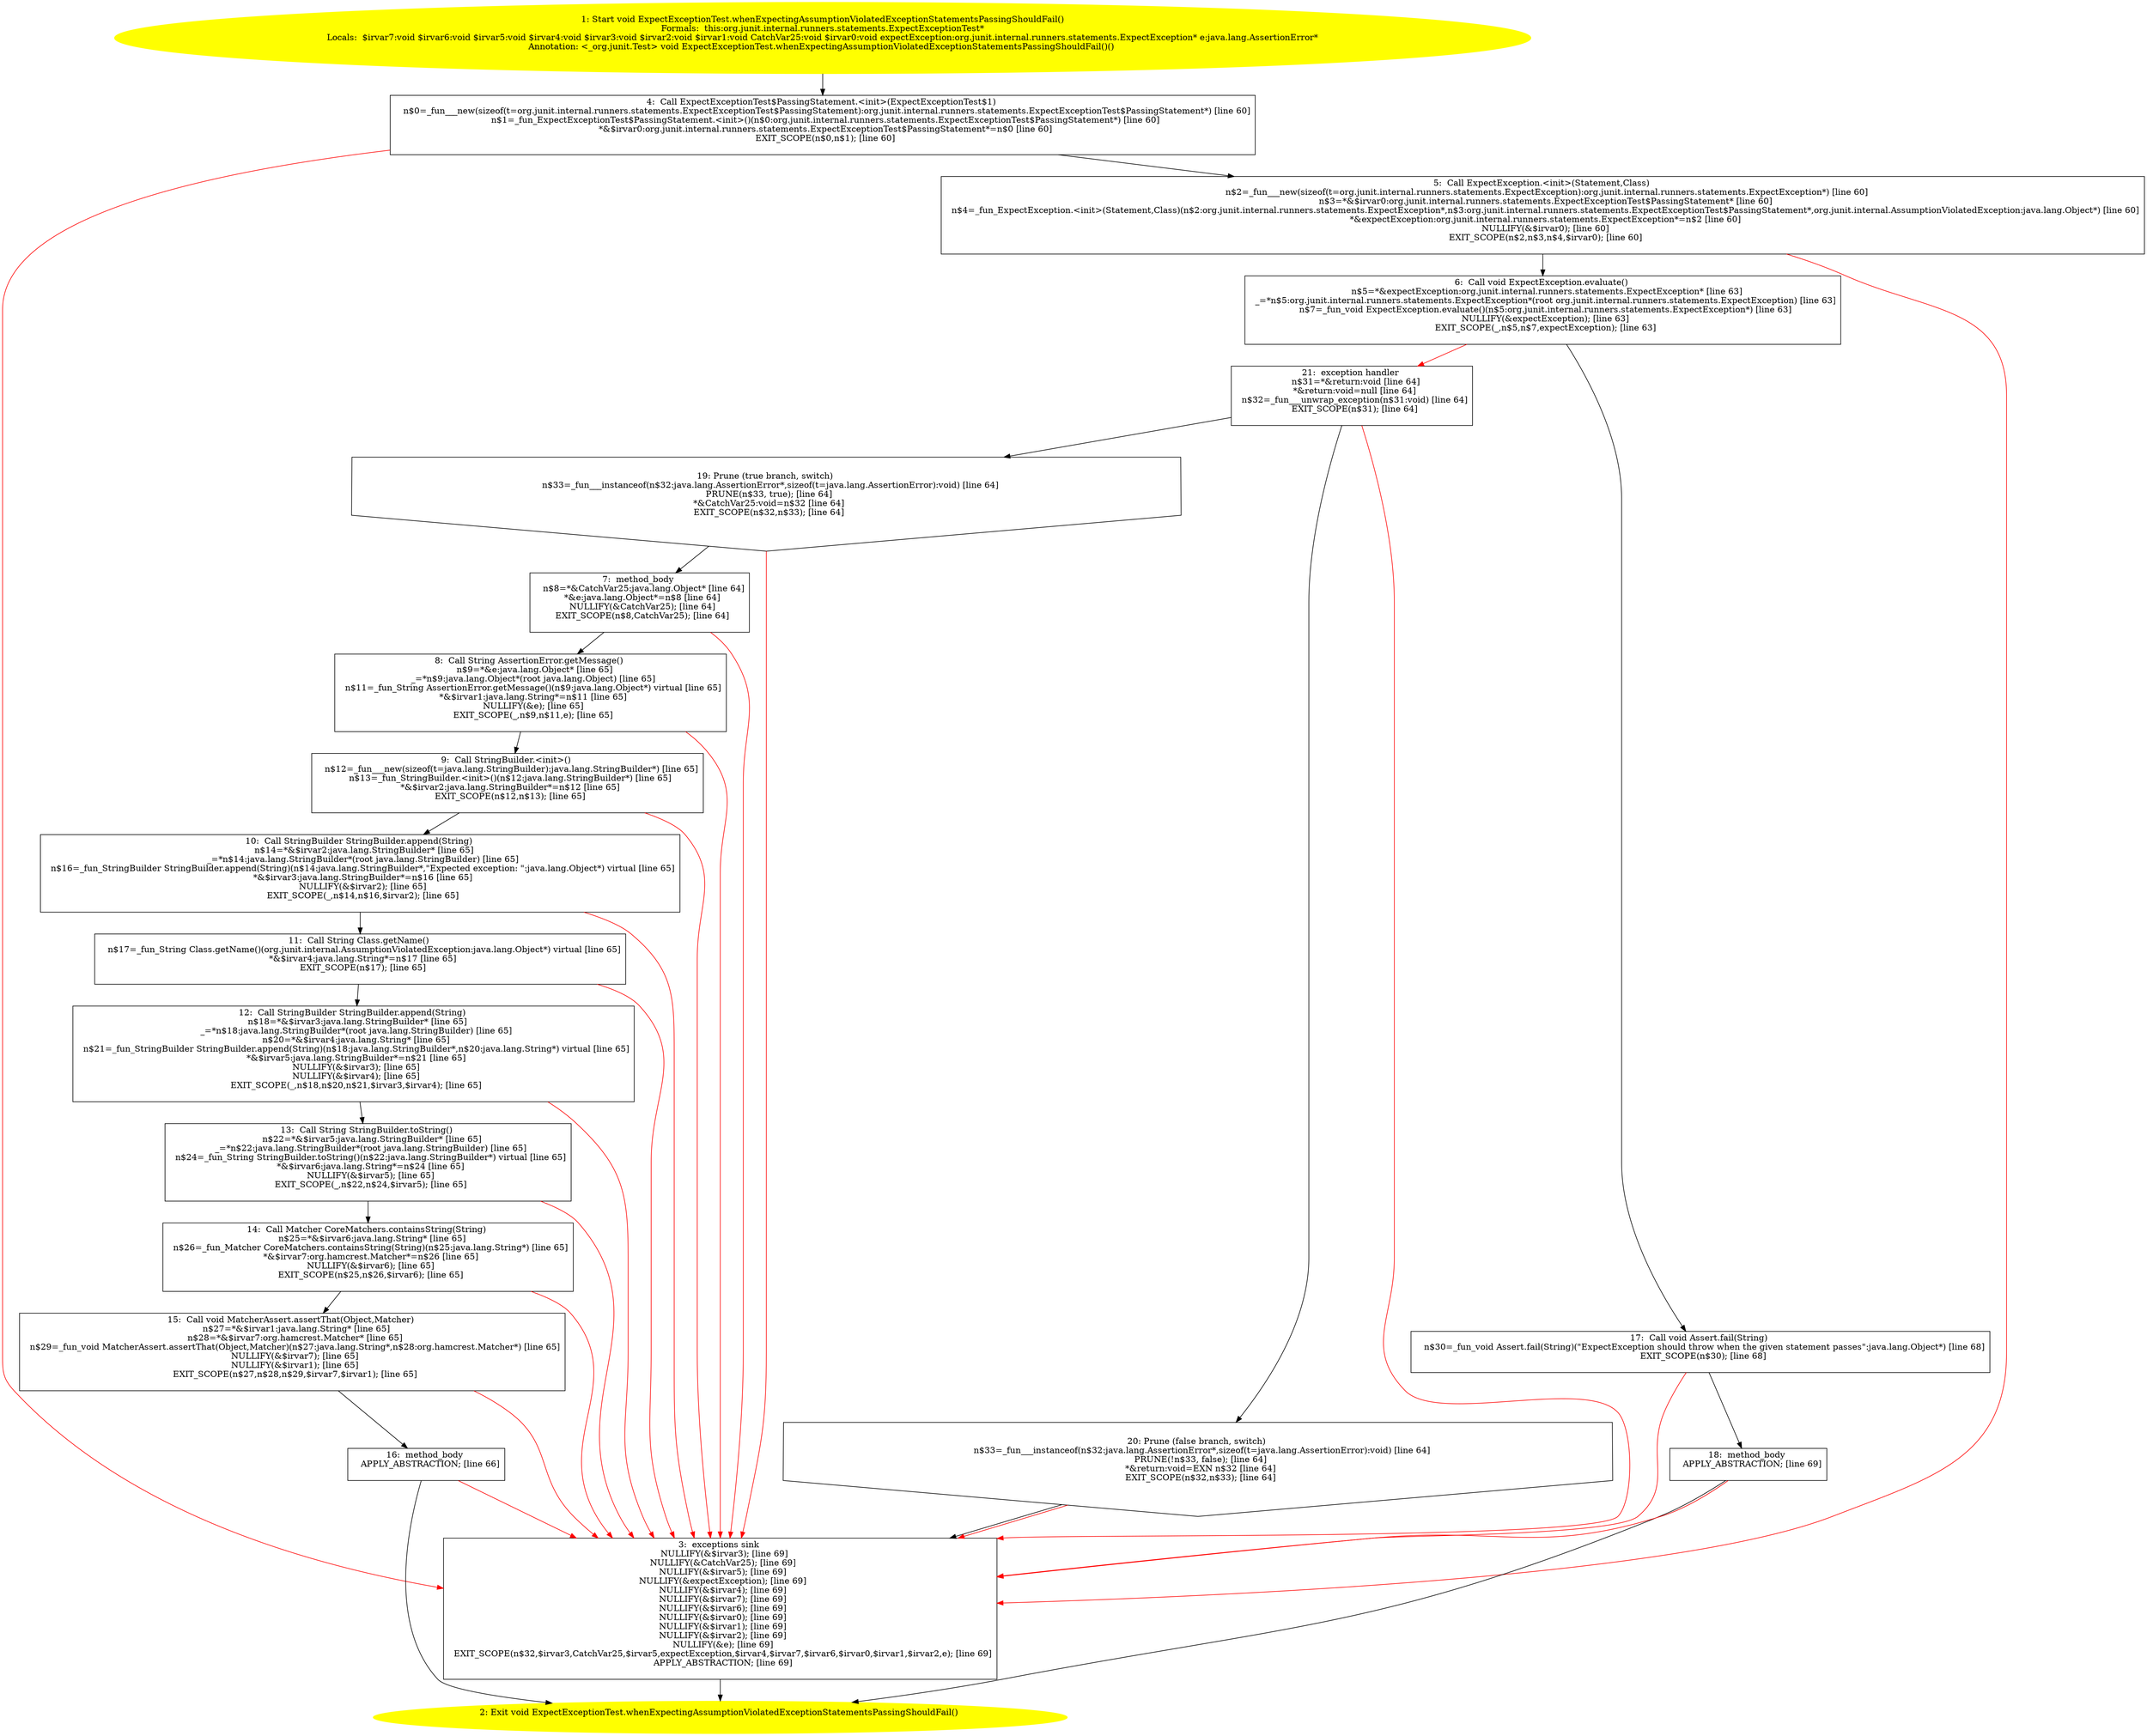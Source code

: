 /* @generated */
digraph cfg {
"org.junit.internal.runners.statements.ExpectExceptionTest.whenExpectingAssumptionViolatedExceptionSt.d96e0e1b88faf7833a21d3c66a649a78_1" [label="1: Start void ExpectExceptionTest.whenExpectingAssumptionViolatedExceptionStatementsPassingShouldFail()\nFormals:  this:org.junit.internal.runners.statements.ExpectExceptionTest*\nLocals:  $irvar7:void $irvar6:void $irvar5:void $irvar4:void $irvar3:void $irvar2:void $irvar1:void CatchVar25:void $irvar0:void expectException:org.junit.internal.runners.statements.ExpectException* e:java.lang.AssertionError*\nAnnotation: <_org.junit.Test> void ExpectExceptionTest.whenExpectingAssumptionViolatedExceptionStatementsPassingShouldFail()() \n  " color=yellow style=filled]
	

	 "org.junit.internal.runners.statements.ExpectExceptionTest.whenExpectingAssumptionViolatedExceptionSt.d96e0e1b88faf7833a21d3c66a649a78_1" -> "org.junit.internal.runners.statements.ExpectExceptionTest.whenExpectingAssumptionViolatedExceptionSt.d96e0e1b88faf7833a21d3c66a649a78_4" ;
"org.junit.internal.runners.statements.ExpectExceptionTest.whenExpectingAssumptionViolatedExceptionSt.d96e0e1b88faf7833a21d3c66a649a78_2" [label="2: Exit void ExpectExceptionTest.whenExpectingAssumptionViolatedExceptionStatementsPassingShouldFail() \n  " color=yellow style=filled]
	

"org.junit.internal.runners.statements.ExpectExceptionTest.whenExpectingAssumptionViolatedExceptionSt.d96e0e1b88faf7833a21d3c66a649a78_3" [label="3:  exceptions sink \n   NULLIFY(&$irvar3); [line 69]\n  NULLIFY(&CatchVar25); [line 69]\n  NULLIFY(&$irvar5); [line 69]\n  NULLIFY(&expectException); [line 69]\n  NULLIFY(&$irvar4); [line 69]\n  NULLIFY(&$irvar7); [line 69]\n  NULLIFY(&$irvar6); [line 69]\n  NULLIFY(&$irvar0); [line 69]\n  NULLIFY(&$irvar1); [line 69]\n  NULLIFY(&$irvar2); [line 69]\n  NULLIFY(&e); [line 69]\n  EXIT_SCOPE(n$32,$irvar3,CatchVar25,$irvar5,expectException,$irvar4,$irvar7,$irvar6,$irvar0,$irvar1,$irvar2,e); [line 69]\n  APPLY_ABSTRACTION; [line 69]\n " shape="box"]
	

	 "org.junit.internal.runners.statements.ExpectExceptionTest.whenExpectingAssumptionViolatedExceptionSt.d96e0e1b88faf7833a21d3c66a649a78_3" -> "org.junit.internal.runners.statements.ExpectExceptionTest.whenExpectingAssumptionViolatedExceptionSt.d96e0e1b88faf7833a21d3c66a649a78_2" ;
"org.junit.internal.runners.statements.ExpectExceptionTest.whenExpectingAssumptionViolatedExceptionSt.d96e0e1b88faf7833a21d3c66a649a78_4" [label="4:  Call ExpectExceptionTest$PassingStatement.<init>(ExpectExceptionTest$1) \n   n$0=_fun___new(sizeof(t=org.junit.internal.runners.statements.ExpectExceptionTest$PassingStatement):org.junit.internal.runners.statements.ExpectExceptionTest$PassingStatement*) [line 60]\n  n$1=_fun_ExpectExceptionTest$PassingStatement.<init>()(n$0:org.junit.internal.runners.statements.ExpectExceptionTest$PassingStatement*) [line 60]\n  *&$irvar0:org.junit.internal.runners.statements.ExpectExceptionTest$PassingStatement*=n$0 [line 60]\n  EXIT_SCOPE(n$0,n$1); [line 60]\n " shape="box"]
	

	 "org.junit.internal.runners.statements.ExpectExceptionTest.whenExpectingAssumptionViolatedExceptionSt.d96e0e1b88faf7833a21d3c66a649a78_4" -> "org.junit.internal.runners.statements.ExpectExceptionTest.whenExpectingAssumptionViolatedExceptionSt.d96e0e1b88faf7833a21d3c66a649a78_5" ;
	 "org.junit.internal.runners.statements.ExpectExceptionTest.whenExpectingAssumptionViolatedExceptionSt.d96e0e1b88faf7833a21d3c66a649a78_4" -> "org.junit.internal.runners.statements.ExpectExceptionTest.whenExpectingAssumptionViolatedExceptionSt.d96e0e1b88faf7833a21d3c66a649a78_3" [color="red" ];
"org.junit.internal.runners.statements.ExpectExceptionTest.whenExpectingAssumptionViolatedExceptionSt.d96e0e1b88faf7833a21d3c66a649a78_5" [label="5:  Call ExpectException.<init>(Statement,Class) \n   n$2=_fun___new(sizeof(t=org.junit.internal.runners.statements.ExpectException):org.junit.internal.runners.statements.ExpectException*) [line 60]\n  n$3=*&$irvar0:org.junit.internal.runners.statements.ExpectExceptionTest$PassingStatement* [line 60]\n  n$4=_fun_ExpectException.<init>(Statement,Class)(n$2:org.junit.internal.runners.statements.ExpectException*,n$3:org.junit.internal.runners.statements.ExpectExceptionTest$PassingStatement*,org.junit.internal.AssumptionViolatedException:java.lang.Object*) [line 60]\n  *&expectException:org.junit.internal.runners.statements.ExpectException*=n$2 [line 60]\n  NULLIFY(&$irvar0); [line 60]\n  EXIT_SCOPE(n$2,n$3,n$4,$irvar0); [line 60]\n " shape="box"]
	

	 "org.junit.internal.runners.statements.ExpectExceptionTest.whenExpectingAssumptionViolatedExceptionSt.d96e0e1b88faf7833a21d3c66a649a78_5" -> "org.junit.internal.runners.statements.ExpectExceptionTest.whenExpectingAssumptionViolatedExceptionSt.d96e0e1b88faf7833a21d3c66a649a78_6" ;
	 "org.junit.internal.runners.statements.ExpectExceptionTest.whenExpectingAssumptionViolatedExceptionSt.d96e0e1b88faf7833a21d3c66a649a78_5" -> "org.junit.internal.runners.statements.ExpectExceptionTest.whenExpectingAssumptionViolatedExceptionSt.d96e0e1b88faf7833a21d3c66a649a78_3" [color="red" ];
"org.junit.internal.runners.statements.ExpectExceptionTest.whenExpectingAssumptionViolatedExceptionSt.d96e0e1b88faf7833a21d3c66a649a78_6" [label="6:  Call void ExpectException.evaluate() \n   n$5=*&expectException:org.junit.internal.runners.statements.ExpectException* [line 63]\n  _=*n$5:org.junit.internal.runners.statements.ExpectException*(root org.junit.internal.runners.statements.ExpectException) [line 63]\n  n$7=_fun_void ExpectException.evaluate()(n$5:org.junit.internal.runners.statements.ExpectException*) [line 63]\n  NULLIFY(&expectException); [line 63]\n  EXIT_SCOPE(_,n$5,n$7,expectException); [line 63]\n " shape="box"]
	

	 "org.junit.internal.runners.statements.ExpectExceptionTest.whenExpectingAssumptionViolatedExceptionSt.d96e0e1b88faf7833a21d3c66a649a78_6" -> "org.junit.internal.runners.statements.ExpectExceptionTest.whenExpectingAssumptionViolatedExceptionSt.d96e0e1b88faf7833a21d3c66a649a78_17" ;
	 "org.junit.internal.runners.statements.ExpectExceptionTest.whenExpectingAssumptionViolatedExceptionSt.d96e0e1b88faf7833a21d3c66a649a78_6" -> "org.junit.internal.runners.statements.ExpectExceptionTest.whenExpectingAssumptionViolatedExceptionSt.d96e0e1b88faf7833a21d3c66a649a78_21" [color="red" ];
"org.junit.internal.runners.statements.ExpectExceptionTest.whenExpectingAssumptionViolatedExceptionSt.d96e0e1b88faf7833a21d3c66a649a78_7" [label="7:  method_body \n   n$8=*&CatchVar25:java.lang.Object* [line 64]\n  *&e:java.lang.Object*=n$8 [line 64]\n  NULLIFY(&CatchVar25); [line 64]\n  EXIT_SCOPE(n$8,CatchVar25); [line 64]\n " shape="box"]
	

	 "org.junit.internal.runners.statements.ExpectExceptionTest.whenExpectingAssumptionViolatedExceptionSt.d96e0e1b88faf7833a21d3c66a649a78_7" -> "org.junit.internal.runners.statements.ExpectExceptionTest.whenExpectingAssumptionViolatedExceptionSt.d96e0e1b88faf7833a21d3c66a649a78_8" ;
	 "org.junit.internal.runners.statements.ExpectExceptionTest.whenExpectingAssumptionViolatedExceptionSt.d96e0e1b88faf7833a21d3c66a649a78_7" -> "org.junit.internal.runners.statements.ExpectExceptionTest.whenExpectingAssumptionViolatedExceptionSt.d96e0e1b88faf7833a21d3c66a649a78_3" [color="red" ];
"org.junit.internal.runners.statements.ExpectExceptionTest.whenExpectingAssumptionViolatedExceptionSt.d96e0e1b88faf7833a21d3c66a649a78_8" [label="8:  Call String AssertionError.getMessage() \n   n$9=*&e:java.lang.Object* [line 65]\n  _=*n$9:java.lang.Object*(root java.lang.Object) [line 65]\n  n$11=_fun_String AssertionError.getMessage()(n$9:java.lang.Object*) virtual [line 65]\n  *&$irvar1:java.lang.String*=n$11 [line 65]\n  NULLIFY(&e); [line 65]\n  EXIT_SCOPE(_,n$9,n$11,e); [line 65]\n " shape="box"]
	

	 "org.junit.internal.runners.statements.ExpectExceptionTest.whenExpectingAssumptionViolatedExceptionSt.d96e0e1b88faf7833a21d3c66a649a78_8" -> "org.junit.internal.runners.statements.ExpectExceptionTest.whenExpectingAssumptionViolatedExceptionSt.d96e0e1b88faf7833a21d3c66a649a78_9" ;
	 "org.junit.internal.runners.statements.ExpectExceptionTest.whenExpectingAssumptionViolatedExceptionSt.d96e0e1b88faf7833a21d3c66a649a78_8" -> "org.junit.internal.runners.statements.ExpectExceptionTest.whenExpectingAssumptionViolatedExceptionSt.d96e0e1b88faf7833a21d3c66a649a78_3" [color="red" ];
"org.junit.internal.runners.statements.ExpectExceptionTest.whenExpectingAssumptionViolatedExceptionSt.d96e0e1b88faf7833a21d3c66a649a78_9" [label="9:  Call StringBuilder.<init>() \n   n$12=_fun___new(sizeof(t=java.lang.StringBuilder):java.lang.StringBuilder*) [line 65]\n  n$13=_fun_StringBuilder.<init>()(n$12:java.lang.StringBuilder*) [line 65]\n  *&$irvar2:java.lang.StringBuilder*=n$12 [line 65]\n  EXIT_SCOPE(n$12,n$13); [line 65]\n " shape="box"]
	

	 "org.junit.internal.runners.statements.ExpectExceptionTest.whenExpectingAssumptionViolatedExceptionSt.d96e0e1b88faf7833a21d3c66a649a78_9" -> "org.junit.internal.runners.statements.ExpectExceptionTest.whenExpectingAssumptionViolatedExceptionSt.d96e0e1b88faf7833a21d3c66a649a78_10" ;
	 "org.junit.internal.runners.statements.ExpectExceptionTest.whenExpectingAssumptionViolatedExceptionSt.d96e0e1b88faf7833a21d3c66a649a78_9" -> "org.junit.internal.runners.statements.ExpectExceptionTest.whenExpectingAssumptionViolatedExceptionSt.d96e0e1b88faf7833a21d3c66a649a78_3" [color="red" ];
"org.junit.internal.runners.statements.ExpectExceptionTest.whenExpectingAssumptionViolatedExceptionSt.d96e0e1b88faf7833a21d3c66a649a78_10" [label="10:  Call StringBuilder StringBuilder.append(String) \n   n$14=*&$irvar2:java.lang.StringBuilder* [line 65]\n  _=*n$14:java.lang.StringBuilder*(root java.lang.StringBuilder) [line 65]\n  n$16=_fun_StringBuilder StringBuilder.append(String)(n$14:java.lang.StringBuilder*,\"Expected exception: \":java.lang.Object*) virtual [line 65]\n  *&$irvar3:java.lang.StringBuilder*=n$16 [line 65]\n  NULLIFY(&$irvar2); [line 65]\n  EXIT_SCOPE(_,n$14,n$16,$irvar2); [line 65]\n " shape="box"]
	

	 "org.junit.internal.runners.statements.ExpectExceptionTest.whenExpectingAssumptionViolatedExceptionSt.d96e0e1b88faf7833a21d3c66a649a78_10" -> "org.junit.internal.runners.statements.ExpectExceptionTest.whenExpectingAssumptionViolatedExceptionSt.d96e0e1b88faf7833a21d3c66a649a78_11" ;
	 "org.junit.internal.runners.statements.ExpectExceptionTest.whenExpectingAssumptionViolatedExceptionSt.d96e0e1b88faf7833a21d3c66a649a78_10" -> "org.junit.internal.runners.statements.ExpectExceptionTest.whenExpectingAssumptionViolatedExceptionSt.d96e0e1b88faf7833a21d3c66a649a78_3" [color="red" ];
"org.junit.internal.runners.statements.ExpectExceptionTest.whenExpectingAssumptionViolatedExceptionSt.d96e0e1b88faf7833a21d3c66a649a78_11" [label="11:  Call String Class.getName() \n   n$17=_fun_String Class.getName()(org.junit.internal.AssumptionViolatedException:java.lang.Object*) virtual [line 65]\n  *&$irvar4:java.lang.String*=n$17 [line 65]\n  EXIT_SCOPE(n$17); [line 65]\n " shape="box"]
	

	 "org.junit.internal.runners.statements.ExpectExceptionTest.whenExpectingAssumptionViolatedExceptionSt.d96e0e1b88faf7833a21d3c66a649a78_11" -> "org.junit.internal.runners.statements.ExpectExceptionTest.whenExpectingAssumptionViolatedExceptionSt.d96e0e1b88faf7833a21d3c66a649a78_12" ;
	 "org.junit.internal.runners.statements.ExpectExceptionTest.whenExpectingAssumptionViolatedExceptionSt.d96e0e1b88faf7833a21d3c66a649a78_11" -> "org.junit.internal.runners.statements.ExpectExceptionTest.whenExpectingAssumptionViolatedExceptionSt.d96e0e1b88faf7833a21d3c66a649a78_3" [color="red" ];
"org.junit.internal.runners.statements.ExpectExceptionTest.whenExpectingAssumptionViolatedExceptionSt.d96e0e1b88faf7833a21d3c66a649a78_12" [label="12:  Call StringBuilder StringBuilder.append(String) \n   n$18=*&$irvar3:java.lang.StringBuilder* [line 65]\n  _=*n$18:java.lang.StringBuilder*(root java.lang.StringBuilder) [line 65]\n  n$20=*&$irvar4:java.lang.String* [line 65]\n  n$21=_fun_StringBuilder StringBuilder.append(String)(n$18:java.lang.StringBuilder*,n$20:java.lang.String*) virtual [line 65]\n  *&$irvar5:java.lang.StringBuilder*=n$21 [line 65]\n  NULLIFY(&$irvar3); [line 65]\n  NULLIFY(&$irvar4); [line 65]\n  EXIT_SCOPE(_,n$18,n$20,n$21,$irvar3,$irvar4); [line 65]\n " shape="box"]
	

	 "org.junit.internal.runners.statements.ExpectExceptionTest.whenExpectingAssumptionViolatedExceptionSt.d96e0e1b88faf7833a21d3c66a649a78_12" -> "org.junit.internal.runners.statements.ExpectExceptionTest.whenExpectingAssumptionViolatedExceptionSt.d96e0e1b88faf7833a21d3c66a649a78_13" ;
	 "org.junit.internal.runners.statements.ExpectExceptionTest.whenExpectingAssumptionViolatedExceptionSt.d96e0e1b88faf7833a21d3c66a649a78_12" -> "org.junit.internal.runners.statements.ExpectExceptionTest.whenExpectingAssumptionViolatedExceptionSt.d96e0e1b88faf7833a21d3c66a649a78_3" [color="red" ];
"org.junit.internal.runners.statements.ExpectExceptionTest.whenExpectingAssumptionViolatedExceptionSt.d96e0e1b88faf7833a21d3c66a649a78_13" [label="13:  Call String StringBuilder.toString() \n   n$22=*&$irvar5:java.lang.StringBuilder* [line 65]\n  _=*n$22:java.lang.StringBuilder*(root java.lang.StringBuilder) [line 65]\n  n$24=_fun_String StringBuilder.toString()(n$22:java.lang.StringBuilder*) virtual [line 65]\n  *&$irvar6:java.lang.String*=n$24 [line 65]\n  NULLIFY(&$irvar5); [line 65]\n  EXIT_SCOPE(_,n$22,n$24,$irvar5); [line 65]\n " shape="box"]
	

	 "org.junit.internal.runners.statements.ExpectExceptionTest.whenExpectingAssumptionViolatedExceptionSt.d96e0e1b88faf7833a21d3c66a649a78_13" -> "org.junit.internal.runners.statements.ExpectExceptionTest.whenExpectingAssumptionViolatedExceptionSt.d96e0e1b88faf7833a21d3c66a649a78_14" ;
	 "org.junit.internal.runners.statements.ExpectExceptionTest.whenExpectingAssumptionViolatedExceptionSt.d96e0e1b88faf7833a21d3c66a649a78_13" -> "org.junit.internal.runners.statements.ExpectExceptionTest.whenExpectingAssumptionViolatedExceptionSt.d96e0e1b88faf7833a21d3c66a649a78_3" [color="red" ];
"org.junit.internal.runners.statements.ExpectExceptionTest.whenExpectingAssumptionViolatedExceptionSt.d96e0e1b88faf7833a21d3c66a649a78_14" [label="14:  Call Matcher CoreMatchers.containsString(String) \n   n$25=*&$irvar6:java.lang.String* [line 65]\n  n$26=_fun_Matcher CoreMatchers.containsString(String)(n$25:java.lang.String*) [line 65]\n  *&$irvar7:org.hamcrest.Matcher*=n$26 [line 65]\n  NULLIFY(&$irvar6); [line 65]\n  EXIT_SCOPE(n$25,n$26,$irvar6); [line 65]\n " shape="box"]
	

	 "org.junit.internal.runners.statements.ExpectExceptionTest.whenExpectingAssumptionViolatedExceptionSt.d96e0e1b88faf7833a21d3c66a649a78_14" -> "org.junit.internal.runners.statements.ExpectExceptionTest.whenExpectingAssumptionViolatedExceptionSt.d96e0e1b88faf7833a21d3c66a649a78_15" ;
	 "org.junit.internal.runners.statements.ExpectExceptionTest.whenExpectingAssumptionViolatedExceptionSt.d96e0e1b88faf7833a21d3c66a649a78_14" -> "org.junit.internal.runners.statements.ExpectExceptionTest.whenExpectingAssumptionViolatedExceptionSt.d96e0e1b88faf7833a21d3c66a649a78_3" [color="red" ];
"org.junit.internal.runners.statements.ExpectExceptionTest.whenExpectingAssumptionViolatedExceptionSt.d96e0e1b88faf7833a21d3c66a649a78_15" [label="15:  Call void MatcherAssert.assertThat(Object,Matcher) \n   n$27=*&$irvar1:java.lang.String* [line 65]\n  n$28=*&$irvar7:org.hamcrest.Matcher* [line 65]\n  n$29=_fun_void MatcherAssert.assertThat(Object,Matcher)(n$27:java.lang.String*,n$28:org.hamcrest.Matcher*) [line 65]\n  NULLIFY(&$irvar7); [line 65]\n  NULLIFY(&$irvar1); [line 65]\n  EXIT_SCOPE(n$27,n$28,n$29,$irvar7,$irvar1); [line 65]\n " shape="box"]
	

	 "org.junit.internal.runners.statements.ExpectExceptionTest.whenExpectingAssumptionViolatedExceptionSt.d96e0e1b88faf7833a21d3c66a649a78_15" -> "org.junit.internal.runners.statements.ExpectExceptionTest.whenExpectingAssumptionViolatedExceptionSt.d96e0e1b88faf7833a21d3c66a649a78_16" ;
	 "org.junit.internal.runners.statements.ExpectExceptionTest.whenExpectingAssumptionViolatedExceptionSt.d96e0e1b88faf7833a21d3c66a649a78_15" -> "org.junit.internal.runners.statements.ExpectExceptionTest.whenExpectingAssumptionViolatedExceptionSt.d96e0e1b88faf7833a21d3c66a649a78_3" [color="red" ];
"org.junit.internal.runners.statements.ExpectExceptionTest.whenExpectingAssumptionViolatedExceptionSt.d96e0e1b88faf7833a21d3c66a649a78_16" [label="16:  method_body \n   APPLY_ABSTRACTION; [line 66]\n " shape="box"]
	

	 "org.junit.internal.runners.statements.ExpectExceptionTest.whenExpectingAssumptionViolatedExceptionSt.d96e0e1b88faf7833a21d3c66a649a78_16" -> "org.junit.internal.runners.statements.ExpectExceptionTest.whenExpectingAssumptionViolatedExceptionSt.d96e0e1b88faf7833a21d3c66a649a78_2" ;
	 "org.junit.internal.runners.statements.ExpectExceptionTest.whenExpectingAssumptionViolatedExceptionSt.d96e0e1b88faf7833a21d3c66a649a78_16" -> "org.junit.internal.runners.statements.ExpectExceptionTest.whenExpectingAssumptionViolatedExceptionSt.d96e0e1b88faf7833a21d3c66a649a78_3" [color="red" ];
"org.junit.internal.runners.statements.ExpectExceptionTest.whenExpectingAssumptionViolatedExceptionSt.d96e0e1b88faf7833a21d3c66a649a78_17" [label="17:  Call void Assert.fail(String) \n   n$30=_fun_void Assert.fail(String)(\"ExpectException should throw when the given statement passes\":java.lang.Object*) [line 68]\n  EXIT_SCOPE(n$30); [line 68]\n " shape="box"]
	

	 "org.junit.internal.runners.statements.ExpectExceptionTest.whenExpectingAssumptionViolatedExceptionSt.d96e0e1b88faf7833a21d3c66a649a78_17" -> "org.junit.internal.runners.statements.ExpectExceptionTest.whenExpectingAssumptionViolatedExceptionSt.d96e0e1b88faf7833a21d3c66a649a78_18" ;
	 "org.junit.internal.runners.statements.ExpectExceptionTest.whenExpectingAssumptionViolatedExceptionSt.d96e0e1b88faf7833a21d3c66a649a78_17" -> "org.junit.internal.runners.statements.ExpectExceptionTest.whenExpectingAssumptionViolatedExceptionSt.d96e0e1b88faf7833a21d3c66a649a78_3" [color="red" ];
"org.junit.internal.runners.statements.ExpectExceptionTest.whenExpectingAssumptionViolatedExceptionSt.d96e0e1b88faf7833a21d3c66a649a78_18" [label="18:  method_body \n   APPLY_ABSTRACTION; [line 69]\n " shape="box"]
	

	 "org.junit.internal.runners.statements.ExpectExceptionTest.whenExpectingAssumptionViolatedExceptionSt.d96e0e1b88faf7833a21d3c66a649a78_18" -> "org.junit.internal.runners.statements.ExpectExceptionTest.whenExpectingAssumptionViolatedExceptionSt.d96e0e1b88faf7833a21d3c66a649a78_2" ;
	 "org.junit.internal.runners.statements.ExpectExceptionTest.whenExpectingAssumptionViolatedExceptionSt.d96e0e1b88faf7833a21d3c66a649a78_18" -> "org.junit.internal.runners.statements.ExpectExceptionTest.whenExpectingAssumptionViolatedExceptionSt.d96e0e1b88faf7833a21d3c66a649a78_3" [color="red" ];
"org.junit.internal.runners.statements.ExpectExceptionTest.whenExpectingAssumptionViolatedExceptionSt.d96e0e1b88faf7833a21d3c66a649a78_19" [label="19: Prune (true branch, switch) \n   n$33=_fun___instanceof(n$32:java.lang.AssertionError*,sizeof(t=java.lang.AssertionError):void) [line 64]\n  PRUNE(n$33, true); [line 64]\n  *&CatchVar25:void=n$32 [line 64]\n  EXIT_SCOPE(n$32,n$33); [line 64]\n " shape="invhouse"]
	

	 "org.junit.internal.runners.statements.ExpectExceptionTest.whenExpectingAssumptionViolatedExceptionSt.d96e0e1b88faf7833a21d3c66a649a78_19" -> "org.junit.internal.runners.statements.ExpectExceptionTest.whenExpectingAssumptionViolatedExceptionSt.d96e0e1b88faf7833a21d3c66a649a78_7" ;
	 "org.junit.internal.runners.statements.ExpectExceptionTest.whenExpectingAssumptionViolatedExceptionSt.d96e0e1b88faf7833a21d3c66a649a78_19" -> "org.junit.internal.runners.statements.ExpectExceptionTest.whenExpectingAssumptionViolatedExceptionSt.d96e0e1b88faf7833a21d3c66a649a78_3" [color="red" ];
"org.junit.internal.runners.statements.ExpectExceptionTest.whenExpectingAssumptionViolatedExceptionSt.d96e0e1b88faf7833a21d3c66a649a78_20" [label="20: Prune (false branch, switch) \n   n$33=_fun___instanceof(n$32:java.lang.AssertionError*,sizeof(t=java.lang.AssertionError):void) [line 64]\n  PRUNE(!n$33, false); [line 64]\n  *&return:void=EXN n$32 [line 64]\n  EXIT_SCOPE(n$32,n$33); [line 64]\n " shape="invhouse"]
	

	 "org.junit.internal.runners.statements.ExpectExceptionTest.whenExpectingAssumptionViolatedExceptionSt.d96e0e1b88faf7833a21d3c66a649a78_20" -> "org.junit.internal.runners.statements.ExpectExceptionTest.whenExpectingAssumptionViolatedExceptionSt.d96e0e1b88faf7833a21d3c66a649a78_3" ;
	 "org.junit.internal.runners.statements.ExpectExceptionTest.whenExpectingAssumptionViolatedExceptionSt.d96e0e1b88faf7833a21d3c66a649a78_20" -> "org.junit.internal.runners.statements.ExpectExceptionTest.whenExpectingAssumptionViolatedExceptionSt.d96e0e1b88faf7833a21d3c66a649a78_3" [color="red" ];
"org.junit.internal.runners.statements.ExpectExceptionTest.whenExpectingAssumptionViolatedExceptionSt.d96e0e1b88faf7833a21d3c66a649a78_21" [label="21:  exception handler \n   n$31=*&return:void [line 64]\n  *&return:void=null [line 64]\n  n$32=_fun___unwrap_exception(n$31:void) [line 64]\n  EXIT_SCOPE(n$31); [line 64]\n " shape="box"]
	

	 "org.junit.internal.runners.statements.ExpectExceptionTest.whenExpectingAssumptionViolatedExceptionSt.d96e0e1b88faf7833a21d3c66a649a78_21" -> "org.junit.internal.runners.statements.ExpectExceptionTest.whenExpectingAssumptionViolatedExceptionSt.d96e0e1b88faf7833a21d3c66a649a78_19" ;
	 "org.junit.internal.runners.statements.ExpectExceptionTest.whenExpectingAssumptionViolatedExceptionSt.d96e0e1b88faf7833a21d3c66a649a78_21" -> "org.junit.internal.runners.statements.ExpectExceptionTest.whenExpectingAssumptionViolatedExceptionSt.d96e0e1b88faf7833a21d3c66a649a78_20" ;
	 "org.junit.internal.runners.statements.ExpectExceptionTest.whenExpectingAssumptionViolatedExceptionSt.d96e0e1b88faf7833a21d3c66a649a78_21" -> "org.junit.internal.runners.statements.ExpectExceptionTest.whenExpectingAssumptionViolatedExceptionSt.d96e0e1b88faf7833a21d3c66a649a78_3" [color="red" ];
}
